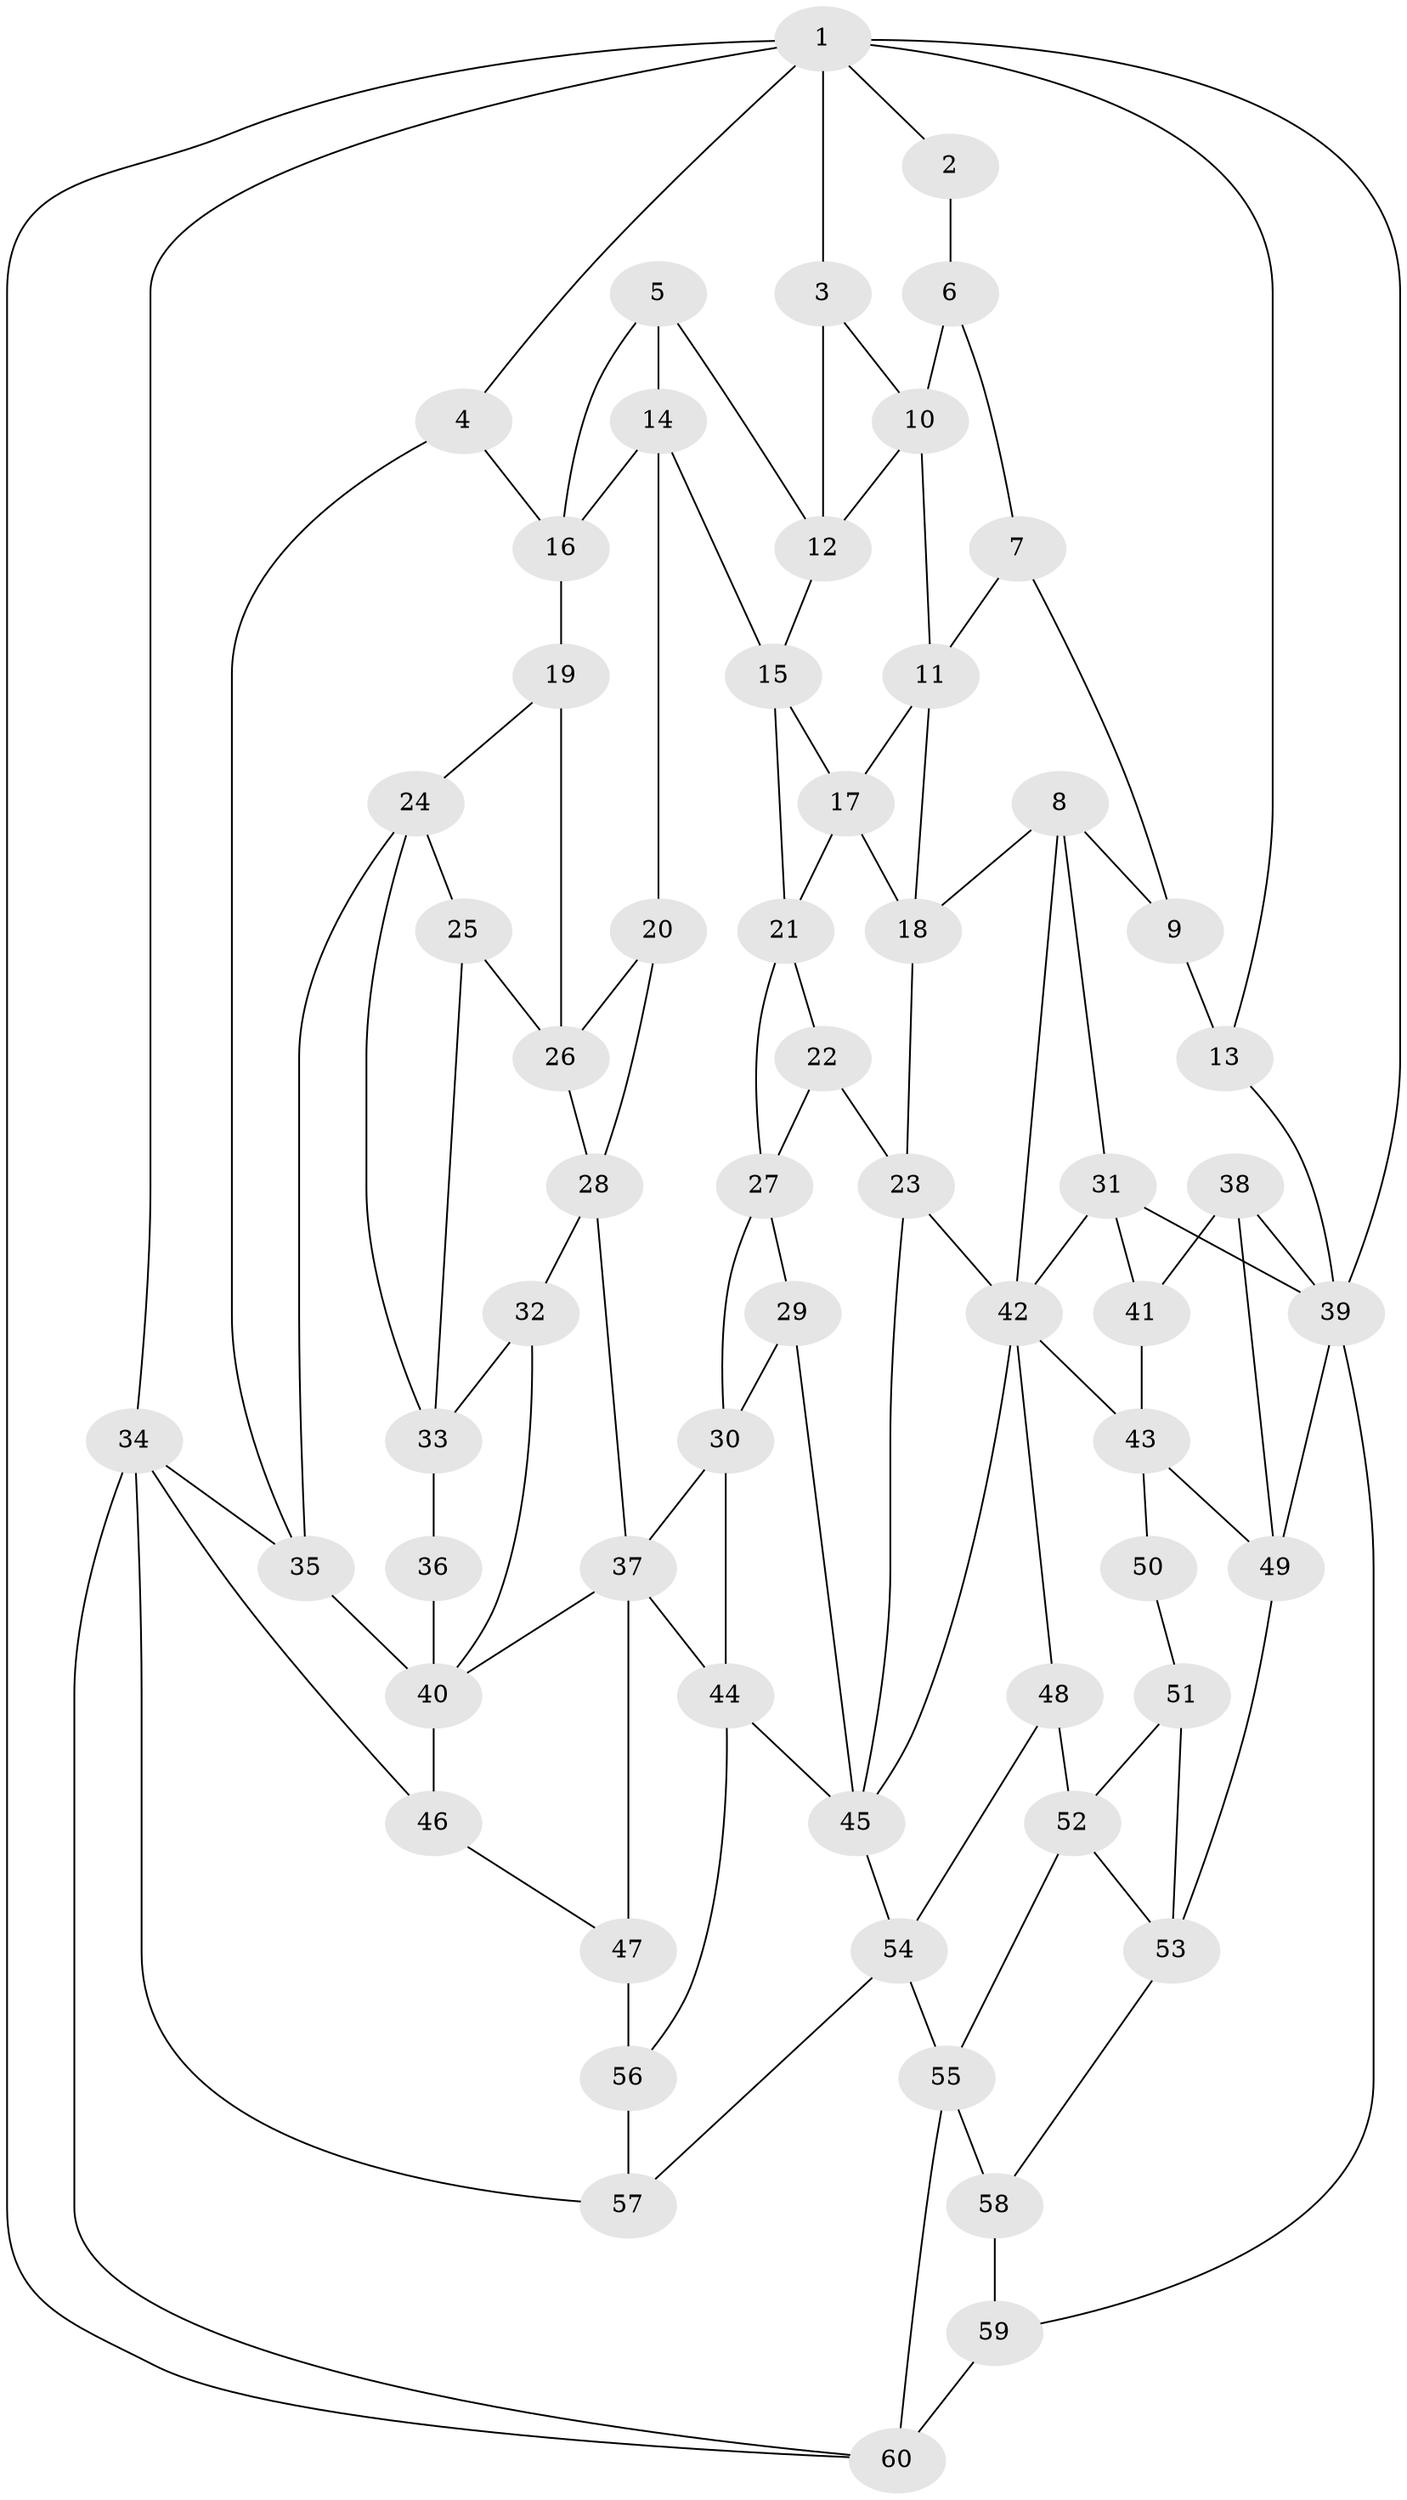 // original degree distribution, {3: 0.016666666666666666, 5: 0.5166666666666667, 6: 0.225, 4: 0.24166666666666667}
// Generated by graph-tools (version 1.1) at 2025/27/03/09/25 03:27:08]
// undirected, 60 vertices, 111 edges
graph export_dot {
graph [start="1"]
  node [color=gray90,style=filled];
  1;
  2;
  3;
  4;
  5;
  6;
  7;
  8;
  9;
  10;
  11;
  12;
  13;
  14;
  15;
  16;
  17;
  18;
  19;
  20;
  21;
  22;
  23;
  24;
  25;
  26;
  27;
  28;
  29;
  30;
  31;
  32;
  33;
  34;
  35;
  36;
  37;
  38;
  39;
  40;
  41;
  42;
  43;
  44;
  45;
  46;
  47;
  48;
  49;
  50;
  51;
  52;
  53;
  54;
  55;
  56;
  57;
  58;
  59;
  60;
  1 -- 2 [weight=1.0];
  1 -- 3 [weight=1.0];
  1 -- 4 [weight=1.0];
  1 -- 13 [weight=1.0];
  1 -- 34 [weight=1.0];
  1 -- 39 [weight=1.0];
  1 -- 60 [weight=1.0];
  2 -- 6 [weight=2.0];
  3 -- 10 [weight=1.0];
  3 -- 12 [weight=1.0];
  4 -- 16 [weight=1.0];
  4 -- 35 [weight=1.0];
  5 -- 12 [weight=1.0];
  5 -- 14 [weight=1.0];
  5 -- 16 [weight=1.0];
  6 -- 7 [weight=1.0];
  6 -- 10 [weight=1.0];
  7 -- 9 [weight=1.0];
  7 -- 11 [weight=1.0];
  8 -- 9 [weight=1.0];
  8 -- 18 [weight=1.0];
  8 -- 31 [weight=1.0];
  8 -- 42 [weight=1.0];
  9 -- 13 [weight=2.0];
  10 -- 11 [weight=1.0];
  10 -- 12 [weight=1.0];
  11 -- 17 [weight=1.0];
  11 -- 18 [weight=1.0];
  12 -- 15 [weight=1.0];
  13 -- 39 [weight=1.0];
  14 -- 15 [weight=1.0];
  14 -- 16 [weight=1.0];
  14 -- 20 [weight=1.0];
  15 -- 17 [weight=1.0];
  15 -- 21 [weight=1.0];
  16 -- 19 [weight=1.0];
  17 -- 18 [weight=1.0];
  17 -- 21 [weight=1.0];
  18 -- 23 [weight=1.0];
  19 -- 24 [weight=1.0];
  19 -- 26 [weight=1.0];
  20 -- 26 [weight=1.0];
  20 -- 28 [weight=1.0];
  21 -- 22 [weight=1.0];
  21 -- 27 [weight=1.0];
  22 -- 23 [weight=1.0];
  22 -- 27 [weight=1.0];
  23 -- 42 [weight=1.0];
  23 -- 45 [weight=1.0];
  24 -- 25 [weight=1.0];
  24 -- 33 [weight=1.0];
  24 -- 35 [weight=1.0];
  25 -- 26 [weight=1.0];
  25 -- 33 [weight=1.0];
  26 -- 28 [weight=1.0];
  27 -- 29 [weight=1.0];
  27 -- 30 [weight=1.0];
  28 -- 32 [weight=1.0];
  28 -- 37 [weight=1.0];
  29 -- 30 [weight=1.0];
  29 -- 45 [weight=1.0];
  30 -- 37 [weight=1.0];
  30 -- 44 [weight=1.0];
  31 -- 39 [weight=1.0];
  31 -- 41 [weight=1.0];
  31 -- 42 [weight=1.0];
  32 -- 33 [weight=1.0];
  32 -- 40 [weight=1.0];
  33 -- 36 [weight=1.0];
  34 -- 35 [weight=1.0];
  34 -- 46 [weight=1.0];
  34 -- 57 [weight=1.0];
  34 -- 60 [weight=1.0];
  35 -- 40 [weight=1.0];
  36 -- 40 [weight=2.0];
  37 -- 40 [weight=1.0];
  37 -- 44 [weight=1.0];
  37 -- 47 [weight=1.0];
  38 -- 39 [weight=1.0];
  38 -- 41 [weight=3.0];
  38 -- 49 [weight=1.0];
  39 -- 49 [weight=1.0];
  39 -- 59 [weight=1.0];
  40 -- 46 [weight=1.0];
  41 -- 43 [weight=2.0];
  42 -- 43 [weight=1.0];
  42 -- 45 [weight=1.0];
  42 -- 48 [weight=1.0];
  43 -- 49 [weight=1.0];
  43 -- 50 [weight=1.0];
  44 -- 45 [weight=2.0];
  44 -- 56 [weight=1.0];
  45 -- 54 [weight=1.0];
  46 -- 47 [weight=1.0];
  47 -- 56 [weight=2.0];
  48 -- 52 [weight=1.0];
  48 -- 54 [weight=1.0];
  49 -- 53 [weight=1.0];
  50 -- 51 [weight=2.0];
  51 -- 52 [weight=1.0];
  51 -- 53 [weight=1.0];
  52 -- 53 [weight=1.0];
  52 -- 55 [weight=1.0];
  53 -- 58 [weight=1.0];
  54 -- 55 [weight=1.0];
  54 -- 57 [weight=1.0];
  55 -- 58 [weight=1.0];
  55 -- 60 [weight=1.0];
  56 -- 57 [weight=1.0];
  58 -- 59 [weight=1.0];
  59 -- 60 [weight=2.0];
}

